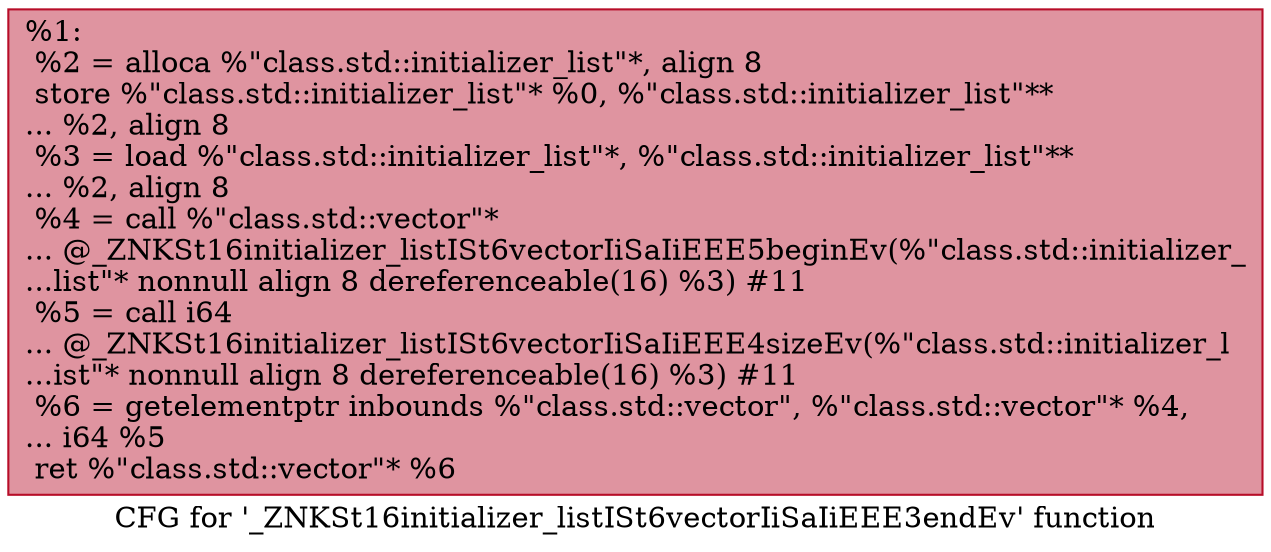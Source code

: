 digraph "CFG for '_ZNKSt16initializer_listISt6vectorIiSaIiEEE3endEv' function" {
	label="CFG for '_ZNKSt16initializer_listISt6vectorIiSaIiEEE3endEv' function";

	Node0x559aeaae6ab0 [shape=record,color="#b70d28ff", style=filled, fillcolor="#b70d2870",label="{%1:\l  %2 = alloca %\"class.std::initializer_list\"*, align 8\l  store %\"class.std::initializer_list\"* %0, %\"class.std::initializer_list\"**\l... %2, align 8\l  %3 = load %\"class.std::initializer_list\"*, %\"class.std::initializer_list\"**\l... %2, align 8\l  %4 = call %\"class.std::vector\"*\l... @_ZNKSt16initializer_listISt6vectorIiSaIiEEE5beginEv(%\"class.std::initializer_\l...list\"* nonnull align 8 dereferenceable(16) %3) #11\l  %5 = call i64\l... @_ZNKSt16initializer_listISt6vectorIiSaIiEEE4sizeEv(%\"class.std::initializer_l\l...ist\"* nonnull align 8 dereferenceable(16) %3) #11\l  %6 = getelementptr inbounds %\"class.std::vector\", %\"class.std::vector\"* %4,\l... i64 %5\l  ret %\"class.std::vector\"* %6\l}"];
}
